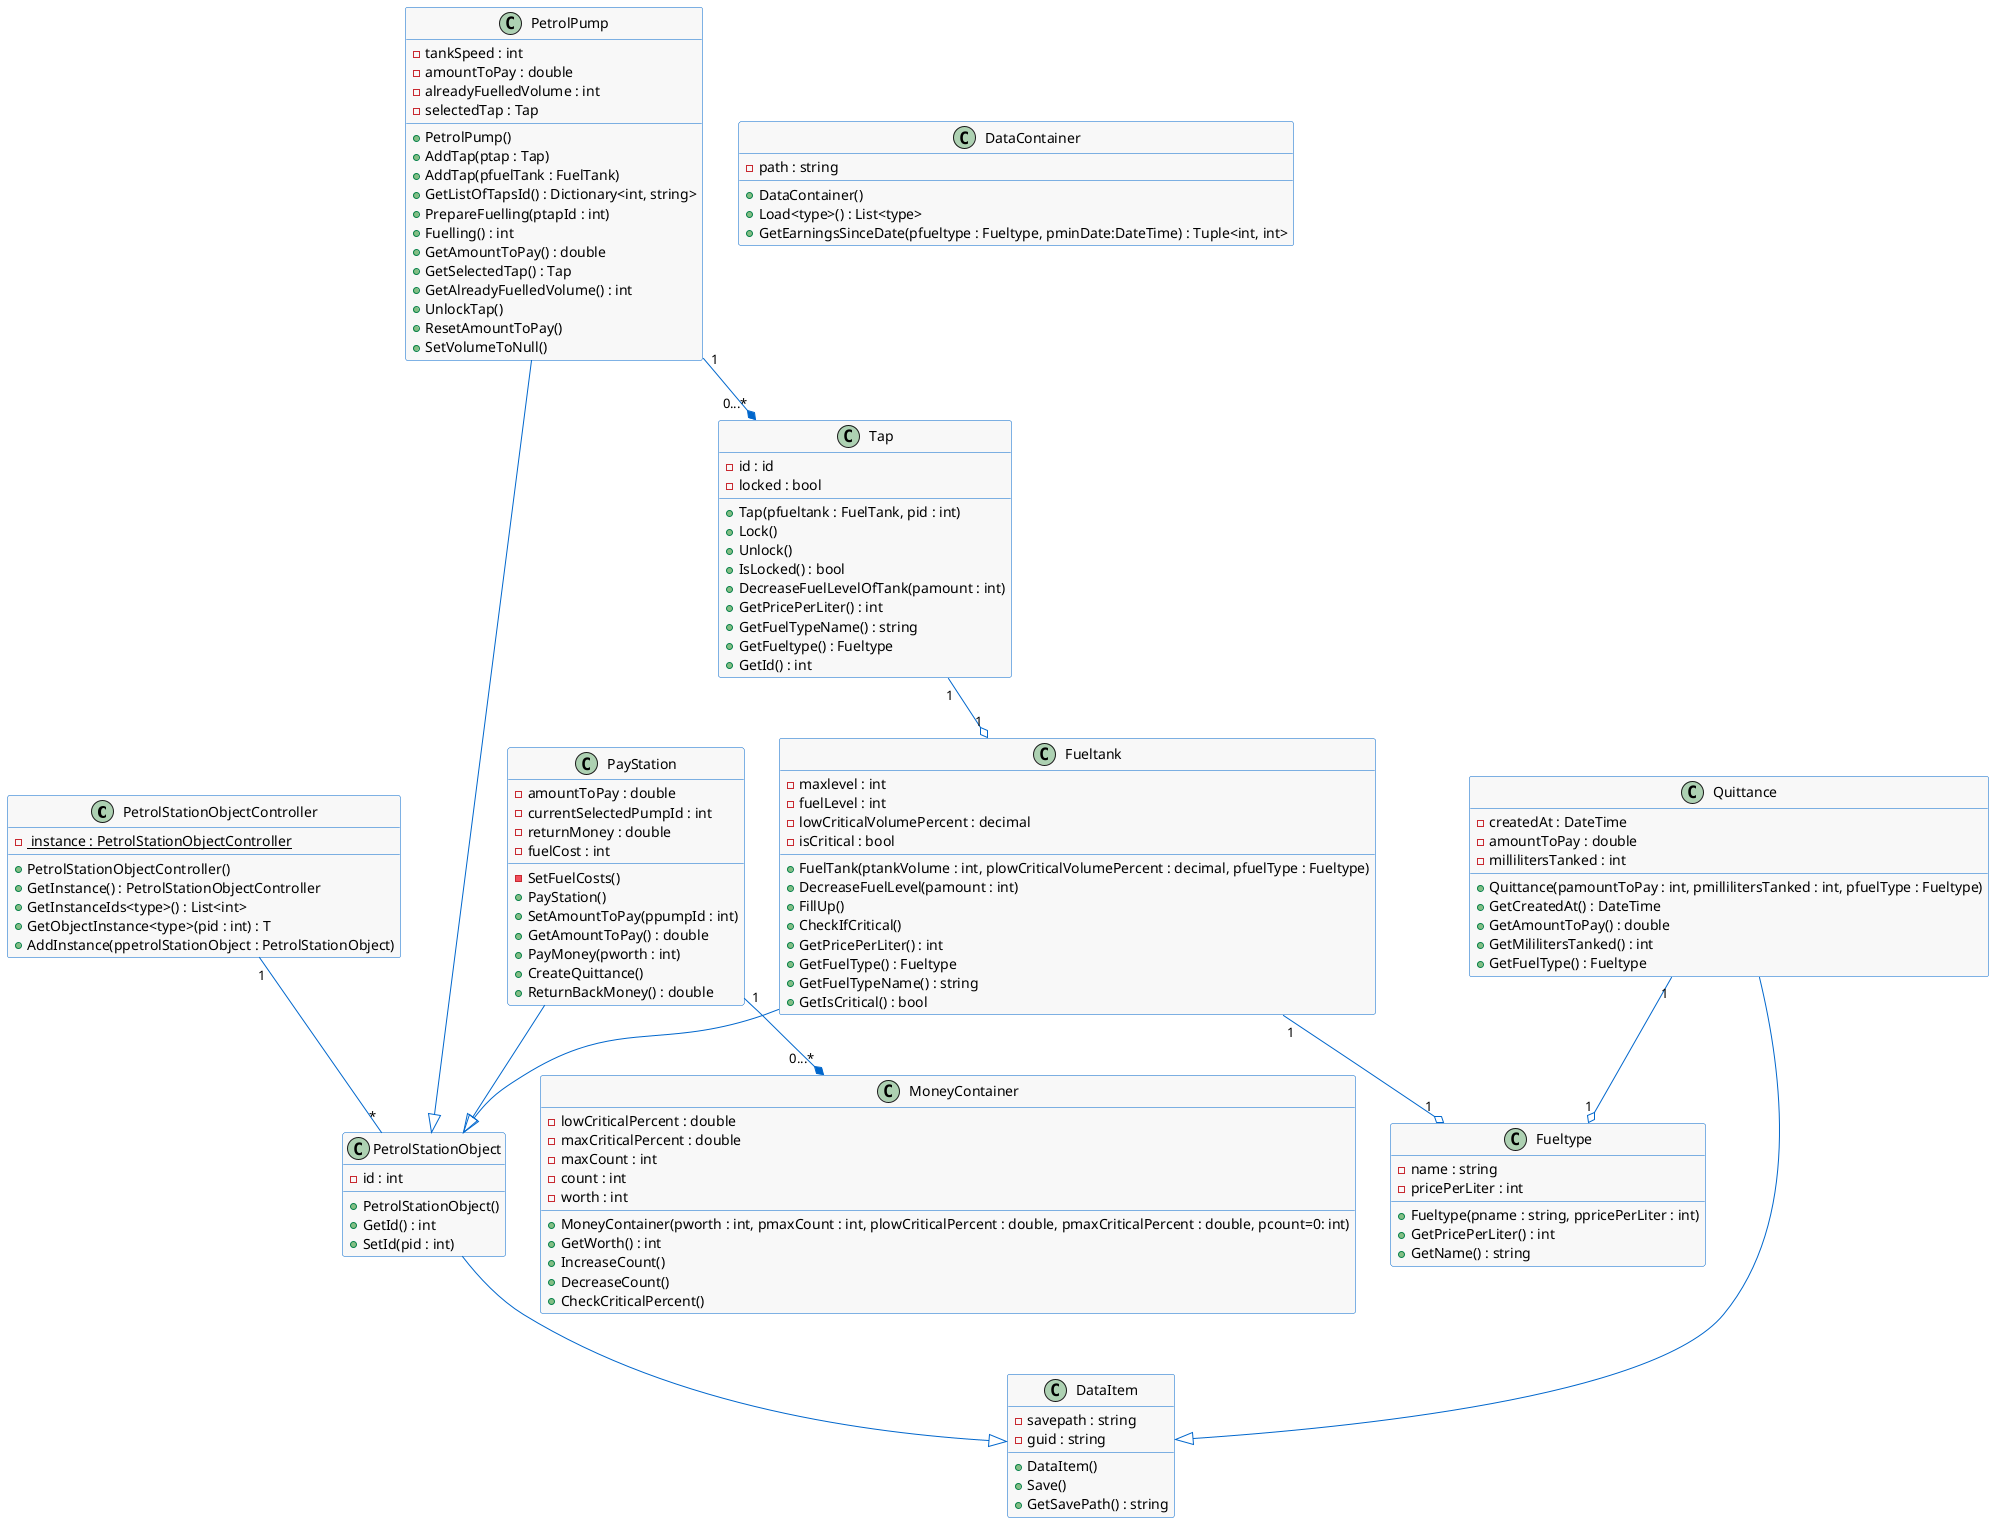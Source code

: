 @startuml
'skinparam dpi 250'
skinparam classBackgroundColor #F8F8F8
skinparam classBorderColor #0066CC
skinparam classArrowColor #0066CC

class PetrolStationObjectController {
	- <u> instance : PetrolStationObjectController
	+ PetrolStationObjectController()
	+ GetInstance() : PetrolStationObjectController
	+ GetInstanceIds<type>() : List<int>
	+ GetObjectInstance<type>(pid : int) : T
	+ AddInstance(ppetrolStationObject : PetrolStationObject)
}
PetrolStationObjectController "1" -- "*" PetrolStationObject

class DataContainer {
	- path : string
	+ DataContainer()
	+ Load<type>() : List<type>
    + GetEarningsSinceDate(pfueltype : Fueltype, pminDate:DateTime) : Tuple<int, int>
}

class DataItem {
	- savepath : string
	- guid : string
	+ DataItem()
	+ Save()
	+ GetSavePath() : string
}

class Fueltank {
	- maxlevel : int
	- fuelLevel : int
	- lowCriticalVolumePercent : decimal
	- isCritical : bool
	+ FuelTank(ptankVolume : int, plowCriticalVolumePercent : decimal, pfuelType : Fueltype)
	+ DecreaseFuelLevel(pamount : int)
	+ FillUp()
	+ CheckIfCritical()
	+ GetPricePerLiter() : int
        + GetFuelType() : Fueltype
	+ GetFuelTypeName() : string
	+ GetIsCritical() : bool
}
Fueltank "1"--o "1" Fueltype
Fueltank --|> PetrolStationObject

class Fueltype {
	- name : string
	- pricePerLiter : int
	+ Fueltype(pname : string, ppricePerLiter : int)
	+ GetPricePerLiter() : int
	+ GetName() : string
}

class PayStation {
	- amountToPay : double
	- currentSelectedPumpId : int
	- returnMoney : double
	- fuelCost : int
	- SetFuelCosts()
	+ PayStation()
	+ SetAmountToPay(ppumpId : int)
	+ GetAmountToPay() : double
	+ PayMoney(pworth : int)
	+ CreateQuittance()
	+ ReturnBackMoney() : double
}
PayStation "1" --* "0...*" MoneyContainer
PayStation --|> PetrolStationObject

class MoneyContainer {
	- lowCriticalPercent : double
	- maxCriticalPercent : double
	- maxCount : int
	- count : int
	- worth : int
	+ MoneyContainer(pworth : int, pmaxCount : int, plowCriticalPercent : double, pmaxCriticalPercent : double, pcount=0: int)
	+ GetWorth() : int
	+ IncreaseCount()
	+ DecreaseCount()
	+ CheckCriticalPercent() 
}

class PetrolPump {
	- tankSpeed : int
	- amountToPay : double
	- alreadyFuelledVolume : int
	- selectedTap : Tap
	+ PetrolPump()
	+ AddTap(ptap : Tap)
	+ AddTap(pfuelTank : FuelTank)
	+ GetListOfTapsId() : Dictionary<int, string>
	+ PrepareFuelling(ptapId : int)
	+ Fuelling() : int
	+ GetAmountToPay() : double
	+ GetSelectedTap() : Tap
    + GetAlreadyFuelledVolume() : int
	+ UnlockTap()
	+ ResetAmountToPay()
	+ SetVolumeToNull()
}
PetrolPump "1" --* "0...*" Tap
PetrolPump --|> PetrolStationObject

class PetrolStationObject  {
	- id : int
	+ PetrolStationObject()
	+ GetId() : int
	+ SetId(pid : int)
}
PetrolStationObject --|> DataItem

class Quittance {
	- createdAt : DateTime
	- amountToPay : double
	- millilitersTanked : int
	+ Quittance(pamountToPay : int, pmillilitersTanked : int, pfuelType : Fueltype)
	+ GetCreatedAt() : DateTime
	+ GetAmountToPay() : double
	+ GetMililitersTanked() : int
	+ GetFuelType() : Fueltype
}
Quittance "1" --o "1" Fueltype
Quittance --|> DataItem

class Tap {
	- id : id
	- locked : bool
	+ Tap(pfueltank : FuelTank, pid : int)
	+ Lock()
	+ Unlock()
	+ IsLocked() : bool
	+ DecreaseFuelLevelOfTank(pamount : int)
	+ GetPricePerLiter() : int
	+ GetFuelTypeName() : string
        + GetFueltype() : Fueltype
	+ GetId() : int
}
Tap "1" --o "1" Fueltank

@enduml 
